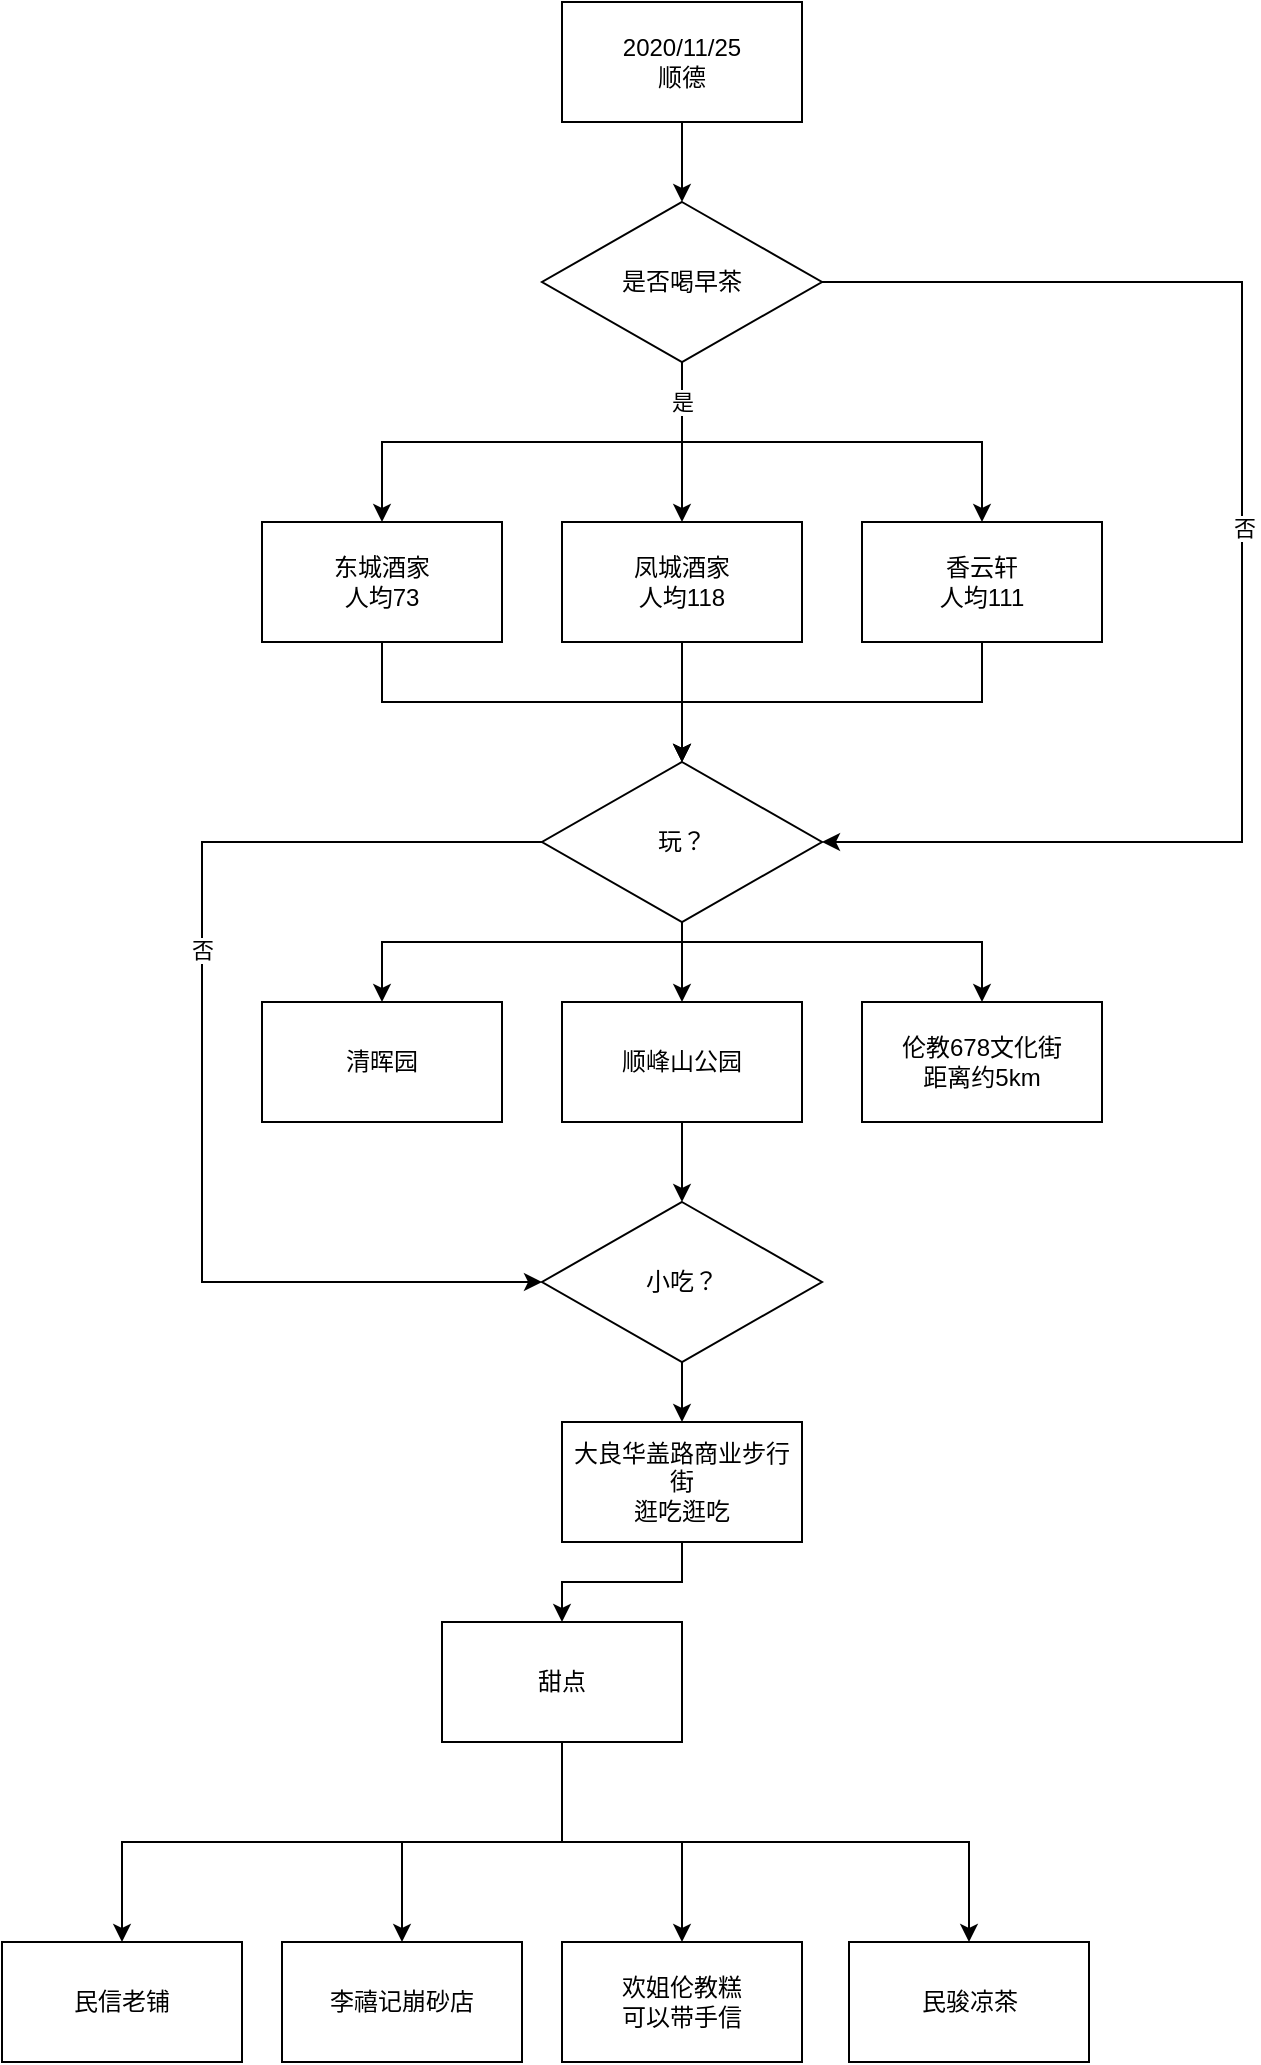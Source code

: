 <mxfile version="13.9.2" type="github">
  <diagram id="fEeuchYt1Fdf4EXDy3nW" name="Page-1">
    <mxGraphModel dx="1865" dy="540" grid="1" gridSize="10" guides="1" tooltips="1" connect="1" arrows="1" fold="1" page="1" pageScale="1" pageWidth="827" pageHeight="1169" math="0" shadow="0">
      <root>
        <mxCell id="0" />
        <mxCell id="1" parent="0" />
        <mxCell id="KvR43XwzuJe5_ahxuQdV-10" style="edgeStyle=orthogonalEdgeStyle;rounded=0;orthogonalLoop=1;jettySize=auto;html=1;" parent="1" source="KvR43XwzuJe5_ahxuQdV-1" target="KvR43XwzuJe5_ahxuQdV-9" edge="1">
          <mxGeometry relative="1" as="geometry" />
        </mxCell>
        <mxCell id="KvR43XwzuJe5_ahxuQdV-1" value="2020/11/25&lt;br&gt;顺德" style="rounded=0;whiteSpace=wrap;html=1;" parent="1" vertex="1">
          <mxGeometry x="210" y="60" width="120" height="60" as="geometry" />
        </mxCell>
        <mxCell id="KvR43XwzuJe5_ahxuQdV-17" style="edgeStyle=orthogonalEdgeStyle;rounded=0;orthogonalLoop=1;jettySize=auto;html=1;entryX=0.5;entryY=0;entryDx=0;entryDy=0;" parent="1" source="KvR43XwzuJe5_ahxuQdV-6" target="KvR43XwzuJe5_ahxuQdV-16" edge="1">
          <mxGeometry relative="1" as="geometry">
            <Array as="points">
              <mxPoint x="120" y="410" />
              <mxPoint x="270" y="410" />
            </Array>
          </mxGeometry>
        </mxCell>
        <mxCell id="KvR43XwzuJe5_ahxuQdV-6" value="东城酒家&lt;br&gt;人均73" style="rounded=0;whiteSpace=wrap;html=1;" parent="1" vertex="1">
          <mxGeometry x="60" y="320" width="120" height="60" as="geometry" />
        </mxCell>
        <mxCell id="KvR43XwzuJe5_ahxuQdV-18" style="edgeStyle=orthogonalEdgeStyle;rounded=0;orthogonalLoop=1;jettySize=auto;html=1;entryX=0.5;entryY=0;entryDx=0;entryDy=0;" parent="1" source="KvR43XwzuJe5_ahxuQdV-7" target="KvR43XwzuJe5_ahxuQdV-16" edge="1">
          <mxGeometry relative="1" as="geometry" />
        </mxCell>
        <mxCell id="KvR43XwzuJe5_ahxuQdV-7" value="凤城酒家&lt;br&gt;人均118" style="rounded=0;whiteSpace=wrap;html=1;" parent="1" vertex="1">
          <mxGeometry x="210" y="320" width="120" height="60" as="geometry" />
        </mxCell>
        <mxCell id="KvR43XwzuJe5_ahxuQdV-12" style="edgeStyle=orthogonalEdgeStyle;rounded=0;orthogonalLoop=1;jettySize=auto;html=1;entryX=0.5;entryY=0;entryDx=0;entryDy=0;" parent="1" source="KvR43XwzuJe5_ahxuQdV-9" target="KvR43XwzuJe5_ahxuQdV-7" edge="1">
          <mxGeometry relative="1" as="geometry" />
        </mxCell>
        <mxCell id="KvR43XwzuJe5_ahxuQdV-13" style="edgeStyle=orthogonalEdgeStyle;rounded=0;orthogonalLoop=1;jettySize=auto;html=1;entryX=0.5;entryY=0;entryDx=0;entryDy=0;" parent="1" source="KvR43XwzuJe5_ahxuQdV-9" target="KvR43XwzuJe5_ahxuQdV-6" edge="1">
          <mxGeometry relative="1" as="geometry">
            <Array as="points">
              <mxPoint x="270" y="280" />
              <mxPoint x="120" y="280" />
            </Array>
          </mxGeometry>
        </mxCell>
        <mxCell id="KvR43XwzuJe5_ahxuQdV-14" style="edgeStyle=orthogonalEdgeStyle;rounded=0;orthogonalLoop=1;jettySize=auto;html=1;entryX=0.5;entryY=0;entryDx=0;entryDy=0;" parent="1" source="KvR43XwzuJe5_ahxuQdV-9" target="KvR43XwzuJe5_ahxuQdV-11" edge="1">
          <mxGeometry relative="1" as="geometry">
            <Array as="points">
              <mxPoint x="270" y="280" />
              <mxPoint x="420" y="280" />
            </Array>
          </mxGeometry>
        </mxCell>
        <mxCell id="KvR43XwzuJe5_ahxuQdV-15" value="是" style="edgeLabel;html=1;align=center;verticalAlign=middle;resizable=0;points=[];" parent="KvR43XwzuJe5_ahxuQdV-14" vertex="1" connectable="0">
          <mxGeometry x="-0.939" y="2" relative="1" as="geometry">
            <mxPoint x="-2" y="13" as="offset" />
          </mxGeometry>
        </mxCell>
        <mxCell id="j-R18SqdeqT3_mSlcBm4-5" style="edgeStyle=orthogonalEdgeStyle;rounded=0;orthogonalLoop=1;jettySize=auto;html=1;entryX=1;entryY=0.5;entryDx=0;entryDy=0;" edge="1" parent="1" source="KvR43XwzuJe5_ahxuQdV-9" target="KvR43XwzuJe5_ahxuQdV-16">
          <mxGeometry relative="1" as="geometry">
            <Array as="points">
              <mxPoint x="550" y="200" />
              <mxPoint x="550" y="480" />
            </Array>
          </mxGeometry>
        </mxCell>
        <mxCell id="j-R18SqdeqT3_mSlcBm4-6" value="否" style="edgeLabel;html=1;align=center;verticalAlign=middle;resizable=0;points=[];" vertex="1" connectable="0" parent="j-R18SqdeqT3_mSlcBm4-5">
          <mxGeometry x="-0.049" y="1" relative="1" as="geometry">
            <mxPoint as="offset" />
          </mxGeometry>
        </mxCell>
        <mxCell id="KvR43XwzuJe5_ahxuQdV-9" value="是否喝早茶" style="rhombus;whiteSpace=wrap;html=1;" parent="1" vertex="1">
          <mxGeometry x="200" y="160" width="140" height="80" as="geometry" />
        </mxCell>
        <mxCell id="KvR43XwzuJe5_ahxuQdV-19" style="edgeStyle=orthogonalEdgeStyle;rounded=0;orthogonalLoop=1;jettySize=auto;html=1;entryX=0.5;entryY=0;entryDx=0;entryDy=0;" parent="1" source="KvR43XwzuJe5_ahxuQdV-11" target="KvR43XwzuJe5_ahxuQdV-16" edge="1">
          <mxGeometry relative="1" as="geometry">
            <Array as="points">
              <mxPoint x="420" y="410" />
              <mxPoint x="270" y="410" />
            </Array>
          </mxGeometry>
        </mxCell>
        <mxCell id="KvR43XwzuJe5_ahxuQdV-11" value="香云轩&lt;br&gt;人均111" style="rounded=0;whiteSpace=wrap;html=1;" parent="1" vertex="1">
          <mxGeometry x="360" y="320" width="120" height="60" as="geometry" />
        </mxCell>
        <mxCell id="KvR43XwzuJe5_ahxuQdV-24" style="edgeStyle=orthogonalEdgeStyle;rounded=0;orthogonalLoop=1;jettySize=auto;html=1;" parent="1" source="KvR43XwzuJe5_ahxuQdV-16" target="KvR43XwzuJe5_ahxuQdV-21" edge="1">
          <mxGeometry relative="1" as="geometry">
            <Array as="points">
              <mxPoint x="270" y="540" />
              <mxPoint x="270" y="540" />
            </Array>
          </mxGeometry>
        </mxCell>
        <mxCell id="KvR43XwzuJe5_ahxuQdV-26" style="edgeStyle=orthogonalEdgeStyle;rounded=0;orthogonalLoop=1;jettySize=auto;html=1;entryX=0.5;entryY=0;entryDx=0;entryDy=0;" parent="1" source="KvR43XwzuJe5_ahxuQdV-16" target="KvR43XwzuJe5_ahxuQdV-20" edge="1">
          <mxGeometry relative="1" as="geometry">
            <Array as="points">
              <mxPoint x="270" y="530" />
              <mxPoint x="120" y="530" />
            </Array>
          </mxGeometry>
        </mxCell>
        <mxCell id="KvR43XwzuJe5_ahxuQdV-31" style="edgeStyle=orthogonalEdgeStyle;rounded=0;orthogonalLoop=1;jettySize=auto;html=1;" parent="1" source="KvR43XwzuJe5_ahxuQdV-16" target="KvR43XwzuJe5_ahxuQdV-30" edge="1">
          <mxGeometry relative="1" as="geometry">
            <Array as="points">
              <mxPoint x="270" y="530" />
              <mxPoint x="420" y="530" />
            </Array>
          </mxGeometry>
        </mxCell>
        <mxCell id="j-R18SqdeqT3_mSlcBm4-7" style="edgeStyle=orthogonalEdgeStyle;rounded=0;orthogonalLoop=1;jettySize=auto;html=1;entryX=0;entryY=0.5;entryDx=0;entryDy=0;" edge="1" parent="1" source="KvR43XwzuJe5_ahxuQdV-16" target="j-R18SqdeqT3_mSlcBm4-2">
          <mxGeometry relative="1" as="geometry">
            <Array as="points">
              <mxPoint x="30" y="480" />
              <mxPoint x="30" y="700" />
            </Array>
          </mxGeometry>
        </mxCell>
        <mxCell id="j-R18SqdeqT3_mSlcBm4-8" value="否" style="edgeLabel;html=1;align=center;verticalAlign=middle;resizable=0;points=[];" vertex="1" connectable="0" parent="j-R18SqdeqT3_mSlcBm4-7">
          <mxGeometry x="-0.393" y="54" relative="1" as="geometry">
            <mxPoint x="-54" y="54" as="offset" />
          </mxGeometry>
        </mxCell>
        <mxCell id="KvR43XwzuJe5_ahxuQdV-16" value="玩？" style="rhombus;whiteSpace=wrap;html=1;" parent="1" vertex="1">
          <mxGeometry x="200" y="440" width="140" height="80" as="geometry" />
        </mxCell>
        <mxCell id="KvR43XwzuJe5_ahxuQdV-20" value="清晖园" style="rounded=0;whiteSpace=wrap;html=1;" parent="1" vertex="1">
          <mxGeometry x="60" y="560" width="120" height="60" as="geometry" />
        </mxCell>
        <mxCell id="j-R18SqdeqT3_mSlcBm4-3" style="edgeStyle=orthogonalEdgeStyle;rounded=0;orthogonalLoop=1;jettySize=auto;html=1;entryX=0.5;entryY=0;entryDx=0;entryDy=0;" edge="1" parent="1" source="KvR43XwzuJe5_ahxuQdV-21" target="j-R18SqdeqT3_mSlcBm4-2">
          <mxGeometry relative="1" as="geometry" />
        </mxCell>
        <mxCell id="KvR43XwzuJe5_ahxuQdV-21" value="顺峰山公园" style="rounded=0;whiteSpace=wrap;html=1;" parent="1" vertex="1">
          <mxGeometry x="210" y="560" width="120" height="60" as="geometry" />
        </mxCell>
        <mxCell id="j-R18SqdeqT3_mSlcBm4-20" style="edgeStyle=orthogonalEdgeStyle;rounded=0;orthogonalLoop=1;jettySize=auto;html=1;" edge="1" parent="1" source="KvR43XwzuJe5_ahxuQdV-23" target="j-R18SqdeqT3_mSlcBm4-9">
          <mxGeometry relative="1" as="geometry" />
        </mxCell>
        <mxCell id="KvR43XwzuJe5_ahxuQdV-23" value="大良华盖路商业步行街&lt;br&gt;逛吃逛吃" style="rounded=0;whiteSpace=wrap;html=1;" parent="1" vertex="1">
          <mxGeometry x="210" y="770" width="120" height="60" as="geometry" />
        </mxCell>
        <mxCell id="KvR43XwzuJe5_ahxuQdV-30" value="伦教678文化街&lt;br&gt;距离约5km" style="rounded=0;whiteSpace=wrap;html=1;" parent="1" vertex="1">
          <mxGeometry x="360" y="560" width="120" height="60" as="geometry" />
        </mxCell>
        <mxCell id="j-R18SqdeqT3_mSlcBm4-4" style="edgeStyle=orthogonalEdgeStyle;rounded=0;orthogonalLoop=1;jettySize=auto;html=1;entryX=0.5;entryY=0;entryDx=0;entryDy=0;" edge="1" parent="1" source="j-R18SqdeqT3_mSlcBm4-2" target="KvR43XwzuJe5_ahxuQdV-23">
          <mxGeometry relative="1" as="geometry" />
        </mxCell>
        <mxCell id="j-R18SqdeqT3_mSlcBm4-2" value="小吃？" style="rhombus;whiteSpace=wrap;html=1;" vertex="1" parent="1">
          <mxGeometry x="200" y="660" width="140" height="80" as="geometry" />
        </mxCell>
        <mxCell id="j-R18SqdeqT3_mSlcBm4-13" value="" style="edgeStyle=orthogonalEdgeStyle;rounded=0;orthogonalLoop=1;jettySize=auto;html=1;" edge="1" parent="1" source="j-R18SqdeqT3_mSlcBm4-9" target="j-R18SqdeqT3_mSlcBm4-12">
          <mxGeometry relative="1" as="geometry">
            <Array as="points">
              <mxPoint x="210" y="980" />
              <mxPoint x="-10" y="980" />
            </Array>
          </mxGeometry>
        </mxCell>
        <mxCell id="j-R18SqdeqT3_mSlcBm4-17" style="edgeStyle=orthogonalEdgeStyle;rounded=0;orthogonalLoop=1;jettySize=auto;html=1;entryX=0.5;entryY=0;entryDx=0;entryDy=0;" edge="1" parent="1" source="j-R18SqdeqT3_mSlcBm4-9" target="j-R18SqdeqT3_mSlcBm4-14">
          <mxGeometry relative="1" as="geometry" />
        </mxCell>
        <mxCell id="j-R18SqdeqT3_mSlcBm4-18" style="edgeStyle=orthogonalEdgeStyle;rounded=0;orthogonalLoop=1;jettySize=auto;html=1;" edge="1" parent="1" source="j-R18SqdeqT3_mSlcBm4-9" target="j-R18SqdeqT3_mSlcBm4-15">
          <mxGeometry relative="1" as="geometry" />
        </mxCell>
        <mxCell id="j-R18SqdeqT3_mSlcBm4-19" style="edgeStyle=orthogonalEdgeStyle;rounded=0;orthogonalLoop=1;jettySize=auto;html=1;entryX=0.5;entryY=0;entryDx=0;entryDy=0;" edge="1" parent="1" source="j-R18SqdeqT3_mSlcBm4-9" target="j-R18SqdeqT3_mSlcBm4-16">
          <mxGeometry relative="1" as="geometry">
            <Array as="points">
              <mxPoint x="210" y="980" />
              <mxPoint x="414" y="980" />
            </Array>
          </mxGeometry>
        </mxCell>
        <mxCell id="j-R18SqdeqT3_mSlcBm4-9" value="甜点" style="rounded=0;whiteSpace=wrap;html=1;" vertex="1" parent="1">
          <mxGeometry x="150" y="870" width="120" height="60" as="geometry" />
        </mxCell>
        <mxCell id="j-R18SqdeqT3_mSlcBm4-12" value="民信老铺" style="rounded=0;whiteSpace=wrap;html=1;" vertex="1" parent="1">
          <mxGeometry x="-70" y="1030" width="120" height="60" as="geometry" />
        </mxCell>
        <mxCell id="j-R18SqdeqT3_mSlcBm4-14" value="李禧记崩砂店" style="rounded=0;whiteSpace=wrap;html=1;" vertex="1" parent="1">
          <mxGeometry x="70" y="1030" width="120" height="60" as="geometry" />
        </mxCell>
        <mxCell id="j-R18SqdeqT3_mSlcBm4-15" value="欢姐伦教糕&lt;br&gt;可以带手信" style="rounded=0;whiteSpace=wrap;html=1;" vertex="1" parent="1">
          <mxGeometry x="210" y="1030" width="120" height="60" as="geometry" />
        </mxCell>
        <mxCell id="j-R18SqdeqT3_mSlcBm4-16" value="民骏凉茶" style="rounded=0;whiteSpace=wrap;html=1;" vertex="1" parent="1">
          <mxGeometry x="353.5" y="1030" width="120" height="60" as="geometry" />
        </mxCell>
      </root>
    </mxGraphModel>
  </diagram>
</mxfile>

